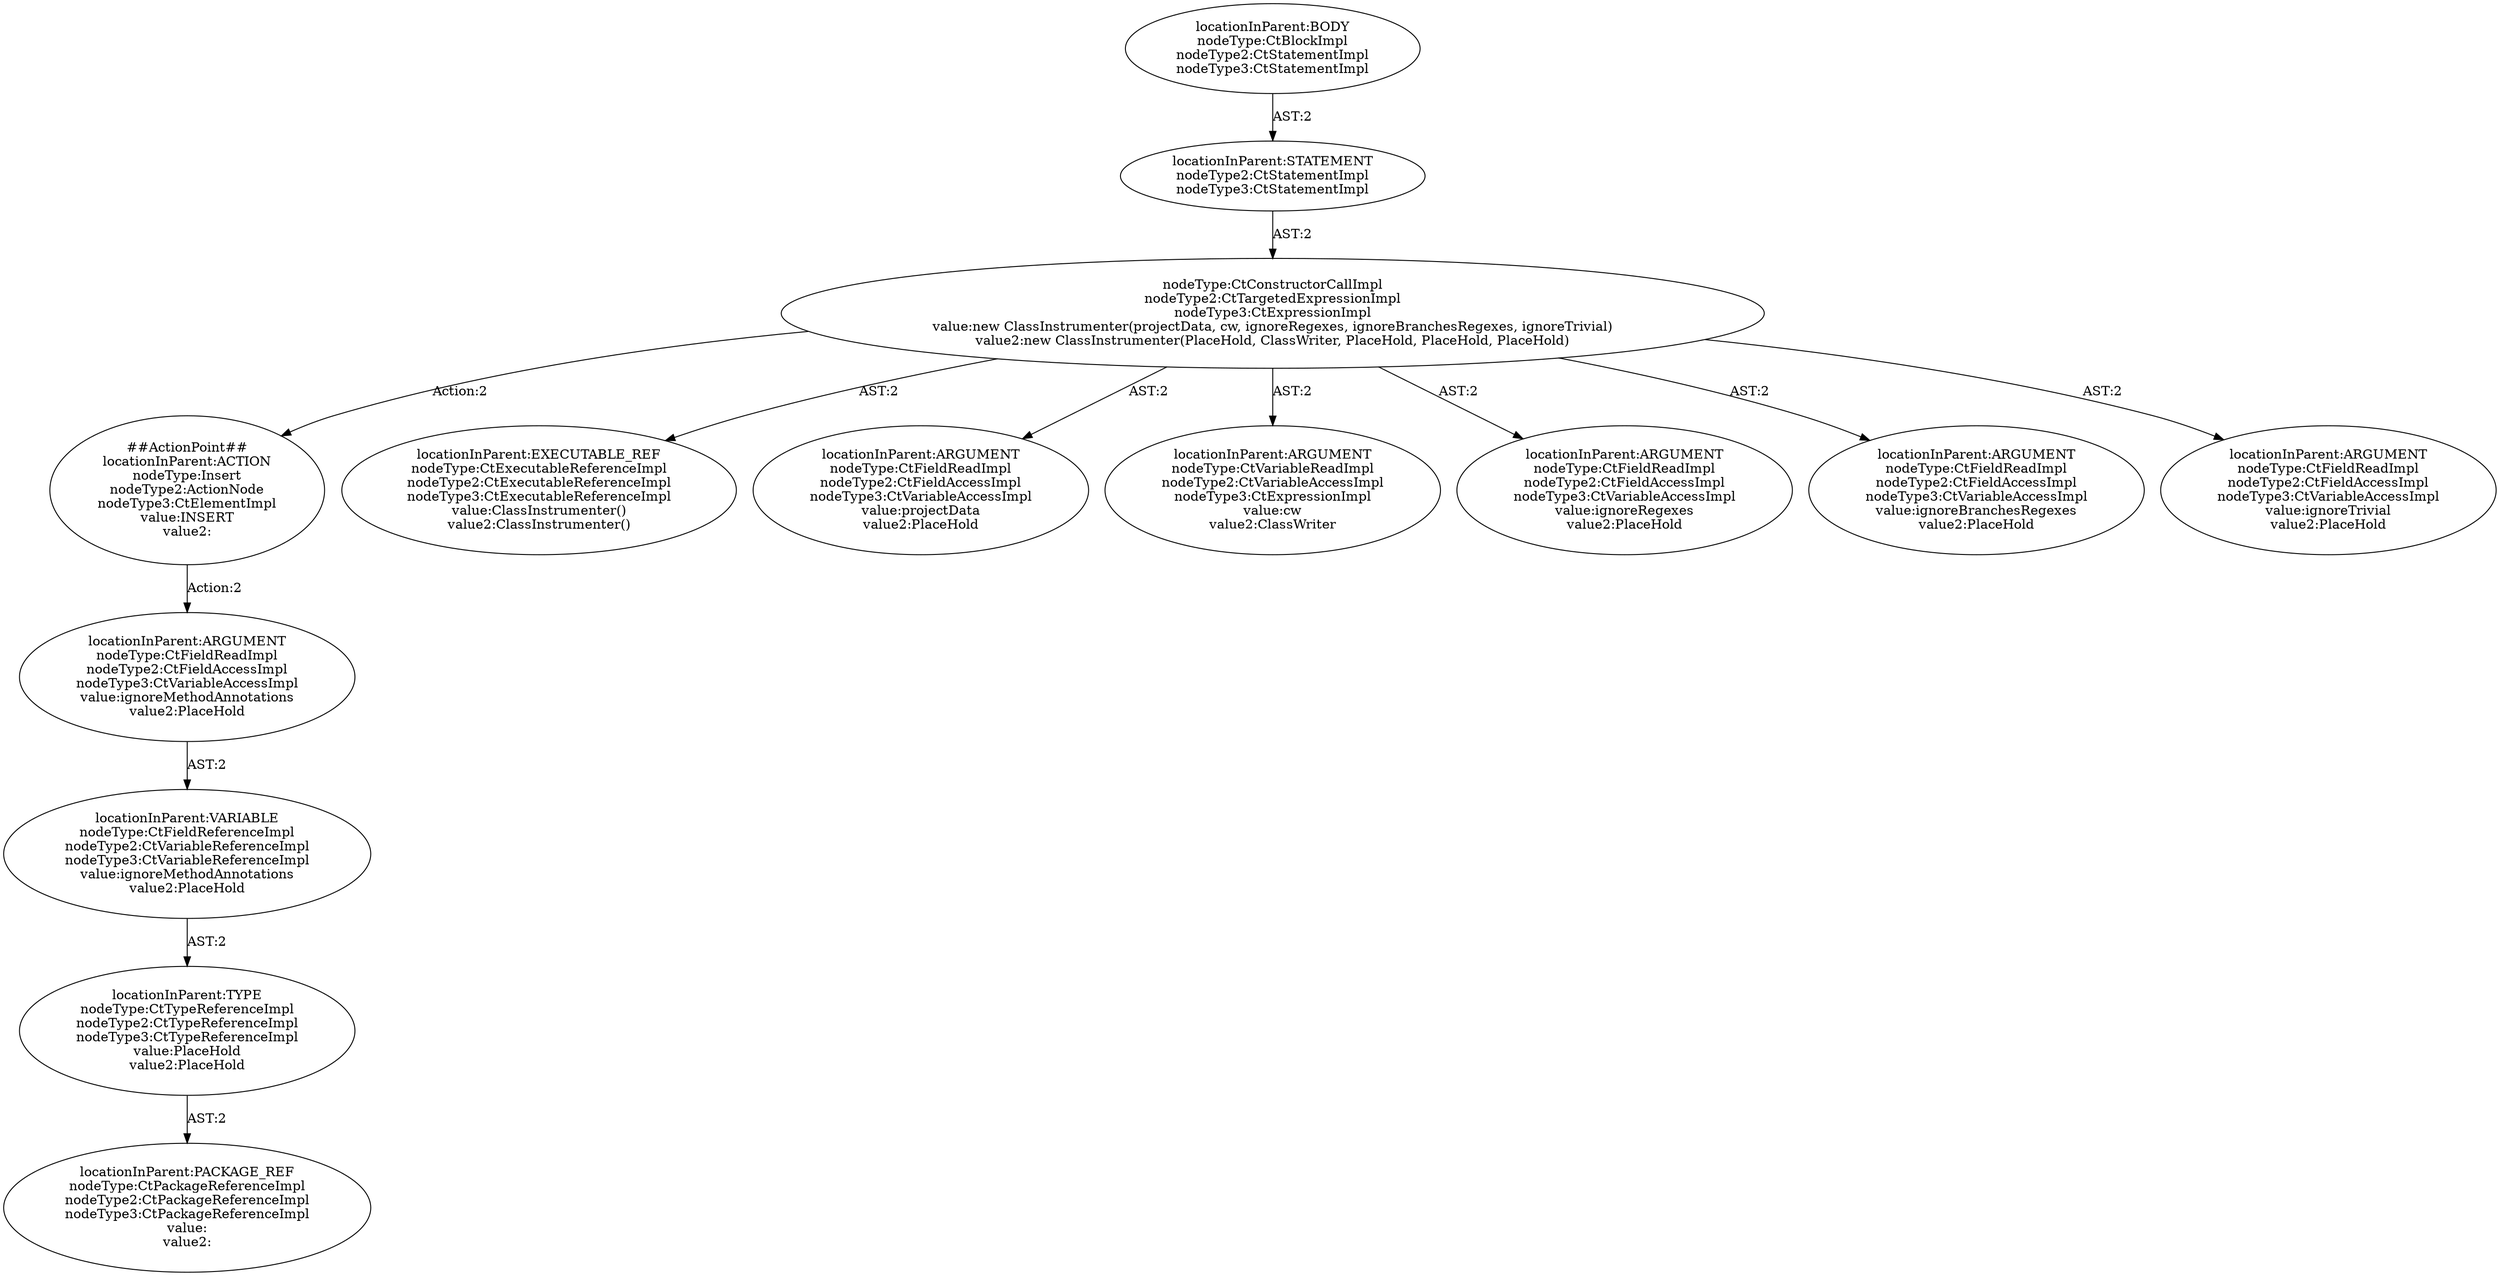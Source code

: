 digraph "Pattern" {
0 [label="##ActionPoint##
locationInParent:ACTION
nodeType:Insert
nodeType2:ActionNode
nodeType3:CtElementImpl
value:INSERT
value2:" shape=ellipse]
1 [label="nodeType:CtConstructorCallImpl
nodeType2:CtTargetedExpressionImpl
nodeType3:CtExpressionImpl
value:new ClassInstrumenter(projectData, cw, ignoreRegexes, ignoreBranchesRegexes, ignoreTrivial)
value2:new ClassInstrumenter(PlaceHold, ClassWriter, PlaceHold, PlaceHold, PlaceHold)" shape=ellipse]
2 [label="locationInParent:STATEMENT
nodeType2:CtStatementImpl
nodeType3:CtStatementImpl" shape=ellipse]
3 [label="locationInParent:BODY
nodeType:CtBlockImpl
nodeType2:CtStatementImpl
nodeType3:CtStatementImpl" shape=ellipse]
4 [label="locationInParent:ARGUMENT
nodeType:CtFieldReadImpl
nodeType2:CtFieldAccessImpl
nodeType3:CtVariableAccessImpl
value:ignoreMethodAnnotations
value2:PlaceHold" shape=ellipse]
5 [label="locationInParent:VARIABLE
nodeType:CtFieldReferenceImpl
nodeType2:CtVariableReferenceImpl
nodeType3:CtVariableReferenceImpl
value:ignoreMethodAnnotations
value2:PlaceHold" shape=ellipse]
6 [label="locationInParent:TYPE
nodeType:CtTypeReferenceImpl
nodeType2:CtTypeReferenceImpl
nodeType3:CtTypeReferenceImpl
value:PlaceHold
value2:PlaceHold" shape=ellipse]
7 [label="locationInParent:PACKAGE_REF
nodeType:CtPackageReferenceImpl
nodeType2:CtPackageReferenceImpl
nodeType3:CtPackageReferenceImpl
value:
value2:" shape=ellipse]
8 [label="locationInParent:EXECUTABLE_REF
nodeType:CtExecutableReferenceImpl
nodeType2:CtExecutableReferenceImpl
nodeType3:CtExecutableReferenceImpl
value:ClassInstrumenter()
value2:ClassInstrumenter()" shape=ellipse]
9 [label="locationInParent:ARGUMENT
nodeType:CtFieldReadImpl
nodeType2:CtFieldAccessImpl
nodeType3:CtVariableAccessImpl
value:projectData
value2:PlaceHold" shape=ellipse]
10 [label="locationInParent:ARGUMENT
nodeType:CtVariableReadImpl
nodeType2:CtVariableAccessImpl
nodeType3:CtExpressionImpl
value:cw
value2:ClassWriter" shape=ellipse]
11 [label="locationInParent:ARGUMENT
nodeType:CtFieldReadImpl
nodeType2:CtFieldAccessImpl
nodeType3:CtVariableAccessImpl
value:ignoreRegexes
value2:PlaceHold" shape=ellipse]
12 [label="locationInParent:ARGUMENT
nodeType:CtFieldReadImpl
nodeType2:CtFieldAccessImpl
nodeType3:CtVariableAccessImpl
value:ignoreBranchesRegexes
value2:PlaceHold" shape=ellipse]
13 [label="locationInParent:ARGUMENT
nodeType:CtFieldReadImpl
nodeType2:CtFieldAccessImpl
nodeType3:CtVariableAccessImpl
value:ignoreTrivial
value2:PlaceHold" shape=ellipse]
0 -> 4 [label="Action:2"];
1 -> 0 [label="Action:2"];
1 -> 8 [label="AST:2"];
1 -> 9 [label="AST:2"];
1 -> 10 [label="AST:2"];
1 -> 11 [label="AST:2"];
1 -> 12 [label="AST:2"];
1 -> 13 [label="AST:2"];
2 -> 1 [label="AST:2"];
3 -> 2 [label="AST:2"];
4 -> 5 [label="AST:2"];
5 -> 6 [label="AST:2"];
6 -> 7 [label="AST:2"];
}